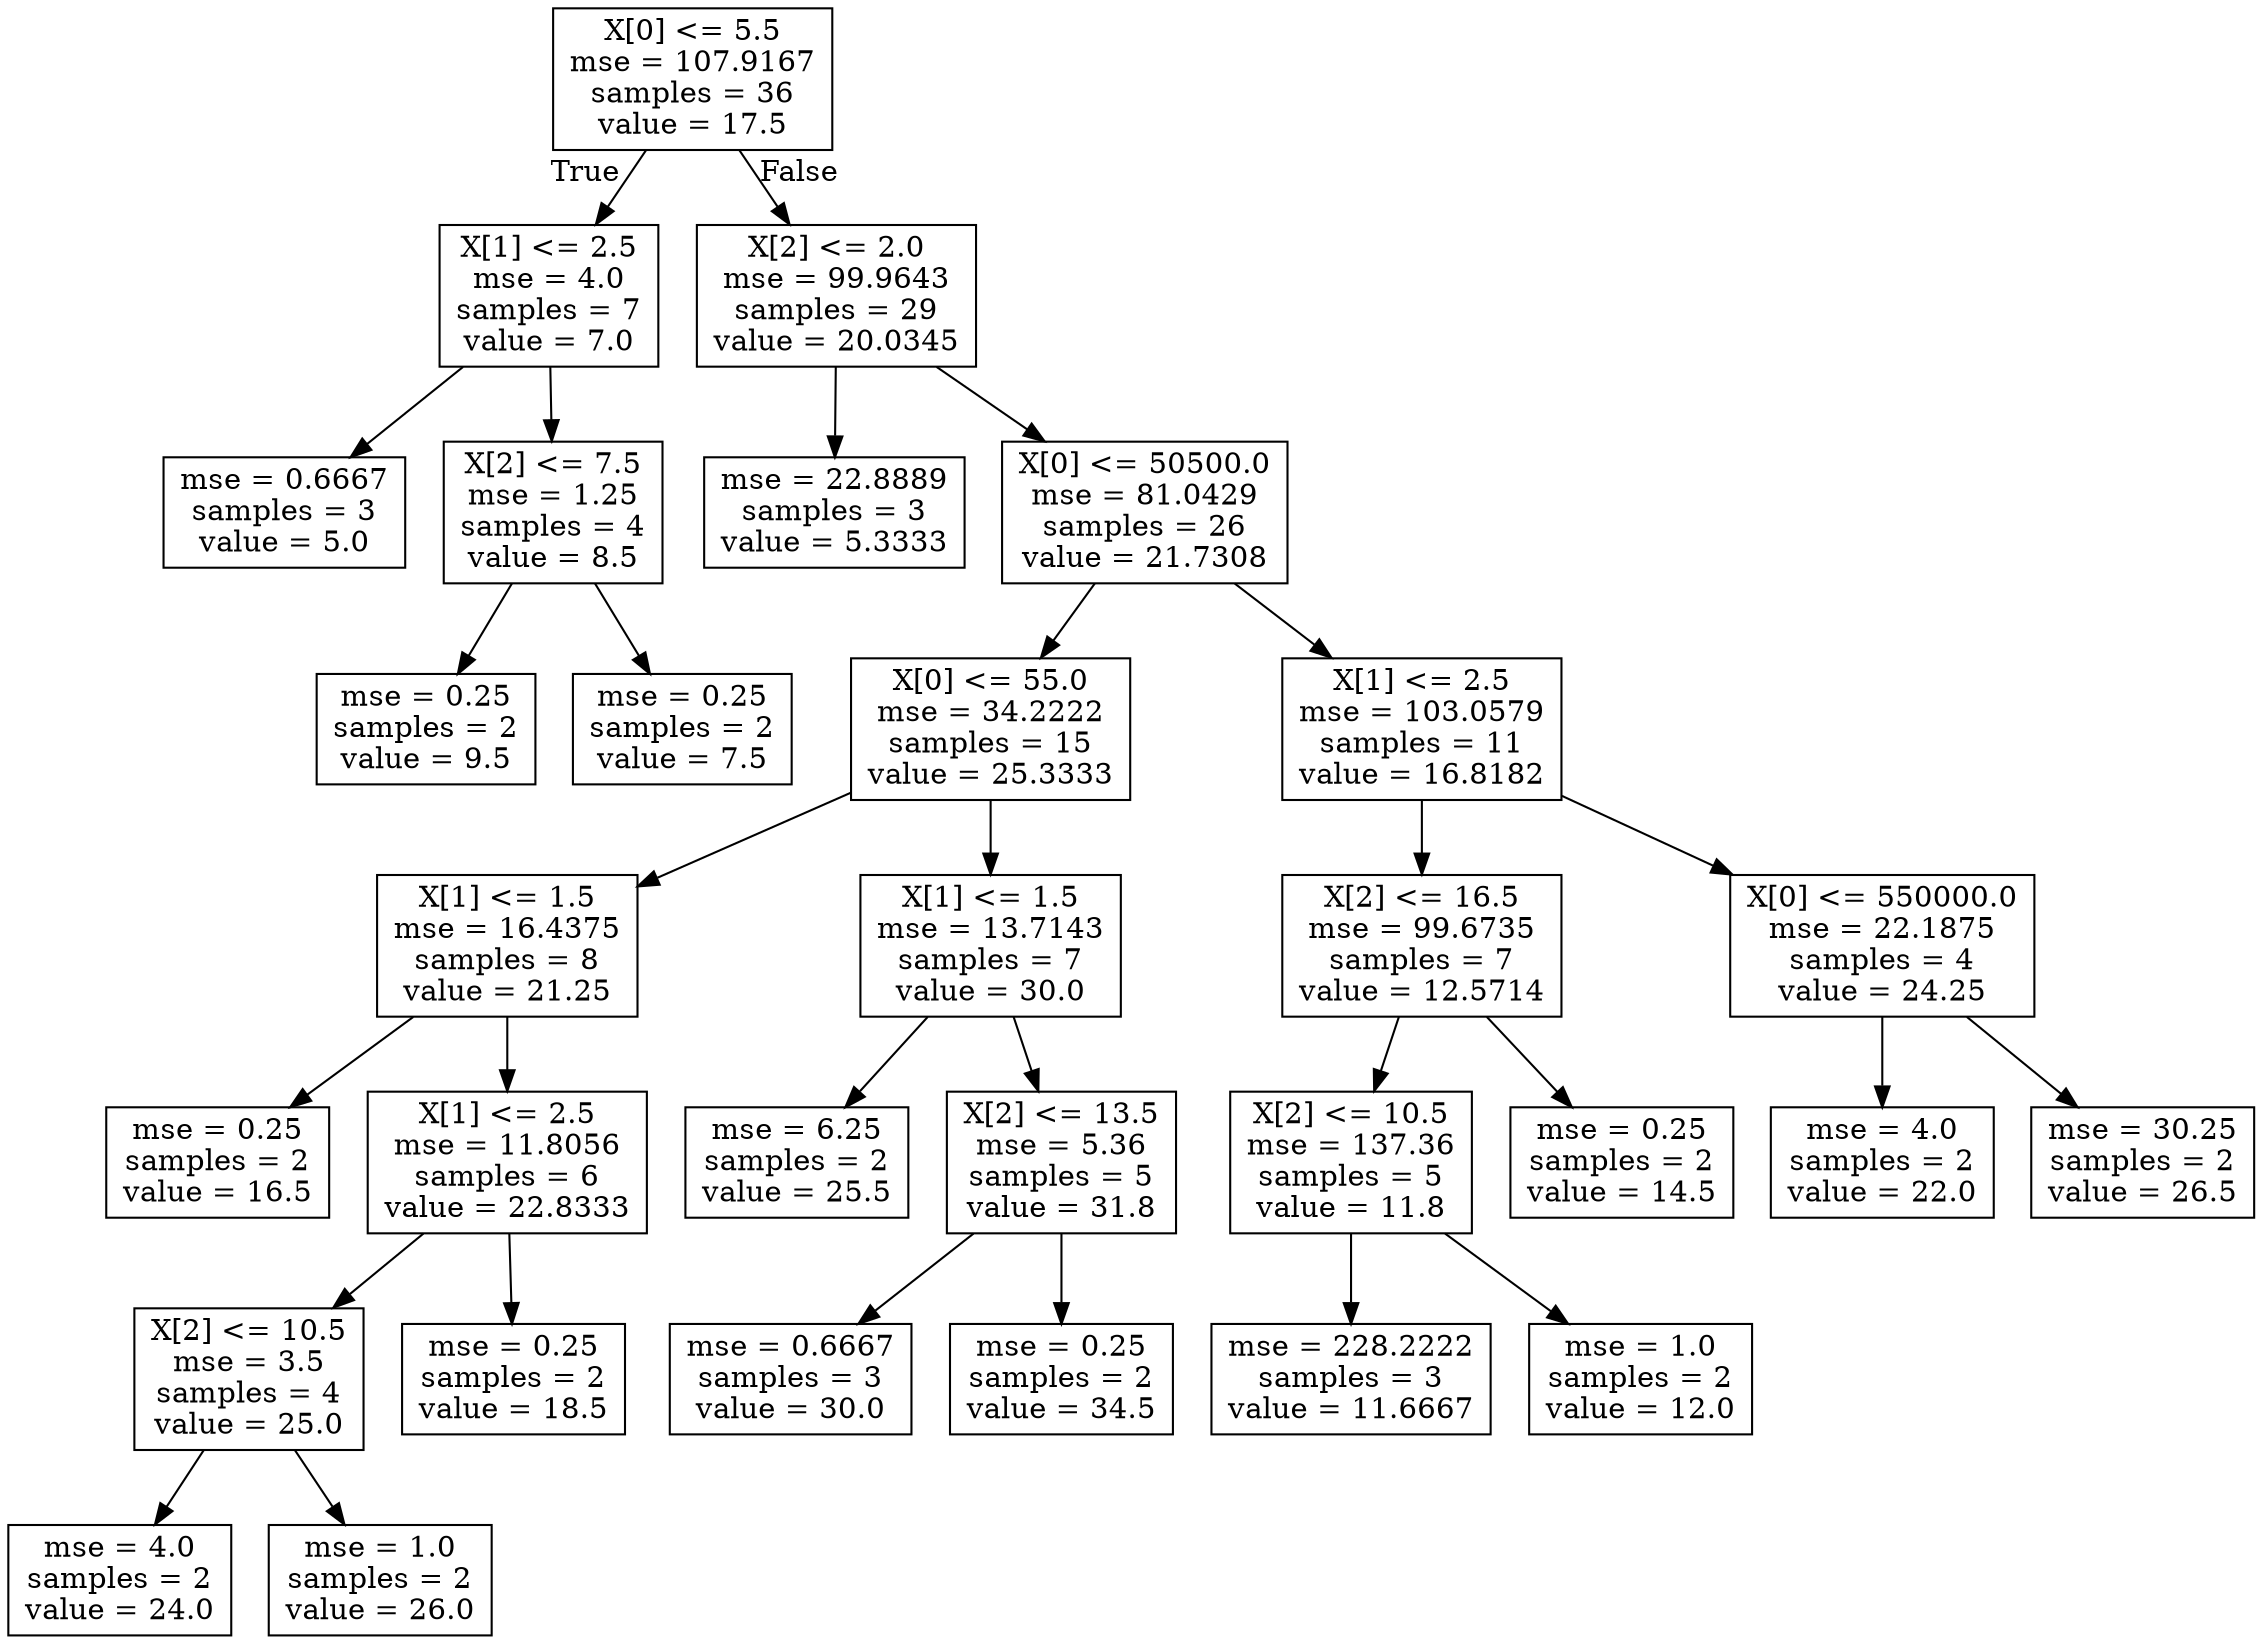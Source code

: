 digraph Tree {
node [shape=box] ;
0 [label="X[0] <= 5.5\nmse = 107.9167\nsamples = 36\nvalue = 17.5"] ;
1 [label="X[1] <= 2.5\nmse = 4.0\nsamples = 7\nvalue = 7.0"] ;
0 -> 1 [labeldistance=2.5, labelangle=45, headlabel="True"] ;
2 [label="mse = 0.6667\nsamples = 3\nvalue = 5.0"] ;
1 -> 2 ;
3 [label="X[2] <= 7.5\nmse = 1.25\nsamples = 4\nvalue = 8.5"] ;
1 -> 3 ;
4 [label="mse = 0.25\nsamples = 2\nvalue = 9.5"] ;
3 -> 4 ;
5 [label="mse = 0.25\nsamples = 2\nvalue = 7.5"] ;
3 -> 5 ;
6 [label="X[2] <= 2.0\nmse = 99.9643\nsamples = 29\nvalue = 20.0345"] ;
0 -> 6 [labeldistance=2.5, labelangle=-45, headlabel="False"] ;
7 [label="mse = 22.8889\nsamples = 3\nvalue = 5.3333"] ;
6 -> 7 ;
8 [label="X[0] <= 50500.0\nmse = 81.0429\nsamples = 26\nvalue = 21.7308"] ;
6 -> 8 ;
9 [label="X[0] <= 55.0\nmse = 34.2222\nsamples = 15\nvalue = 25.3333"] ;
8 -> 9 ;
10 [label="X[1] <= 1.5\nmse = 16.4375\nsamples = 8\nvalue = 21.25"] ;
9 -> 10 ;
11 [label="mse = 0.25\nsamples = 2\nvalue = 16.5"] ;
10 -> 11 ;
12 [label="X[1] <= 2.5\nmse = 11.8056\nsamples = 6\nvalue = 22.8333"] ;
10 -> 12 ;
13 [label="X[2] <= 10.5\nmse = 3.5\nsamples = 4\nvalue = 25.0"] ;
12 -> 13 ;
14 [label="mse = 4.0\nsamples = 2\nvalue = 24.0"] ;
13 -> 14 ;
15 [label="mse = 1.0\nsamples = 2\nvalue = 26.0"] ;
13 -> 15 ;
16 [label="mse = 0.25\nsamples = 2\nvalue = 18.5"] ;
12 -> 16 ;
17 [label="X[1] <= 1.5\nmse = 13.7143\nsamples = 7\nvalue = 30.0"] ;
9 -> 17 ;
18 [label="mse = 6.25\nsamples = 2\nvalue = 25.5"] ;
17 -> 18 ;
19 [label="X[2] <= 13.5\nmse = 5.36\nsamples = 5\nvalue = 31.8"] ;
17 -> 19 ;
20 [label="mse = 0.6667\nsamples = 3\nvalue = 30.0"] ;
19 -> 20 ;
21 [label="mse = 0.25\nsamples = 2\nvalue = 34.5"] ;
19 -> 21 ;
22 [label="X[1] <= 2.5\nmse = 103.0579\nsamples = 11\nvalue = 16.8182"] ;
8 -> 22 ;
23 [label="X[2] <= 16.5\nmse = 99.6735\nsamples = 7\nvalue = 12.5714"] ;
22 -> 23 ;
24 [label="X[2] <= 10.5\nmse = 137.36\nsamples = 5\nvalue = 11.8"] ;
23 -> 24 ;
25 [label="mse = 228.2222\nsamples = 3\nvalue = 11.6667"] ;
24 -> 25 ;
26 [label="mse = 1.0\nsamples = 2\nvalue = 12.0"] ;
24 -> 26 ;
27 [label="mse = 0.25\nsamples = 2\nvalue = 14.5"] ;
23 -> 27 ;
28 [label="X[0] <= 550000.0\nmse = 22.1875\nsamples = 4\nvalue = 24.25"] ;
22 -> 28 ;
29 [label="mse = 4.0\nsamples = 2\nvalue = 22.0"] ;
28 -> 29 ;
30 [label="mse = 30.25\nsamples = 2\nvalue = 26.5"] ;
28 -> 30 ;
}